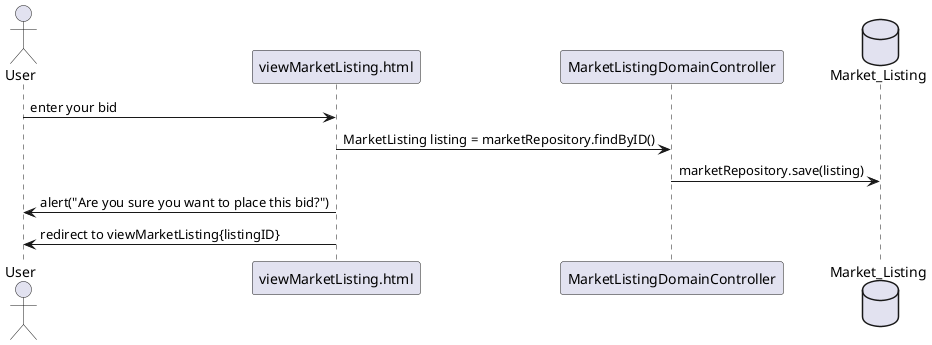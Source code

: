 @startuml

actor User
participant "viewMarketListing.html"
participant "MarketListingDomainController"
database "Market_Listing"

User -> "viewMarketListing.html": enter your bid
"viewMarketListing.html" -> "MarketListingDomainController": MarketListing listing = marketRepository.findByID()
"MarketListingDomainController" -> "Market_Listing": marketRepository.save(listing)
"viewMarketListing.html" -> User: alert("Are you sure you want to place this bid?")
"viewMarketListing.html" -> User: redirect to viewMarketListing{listingID}

@enduml
